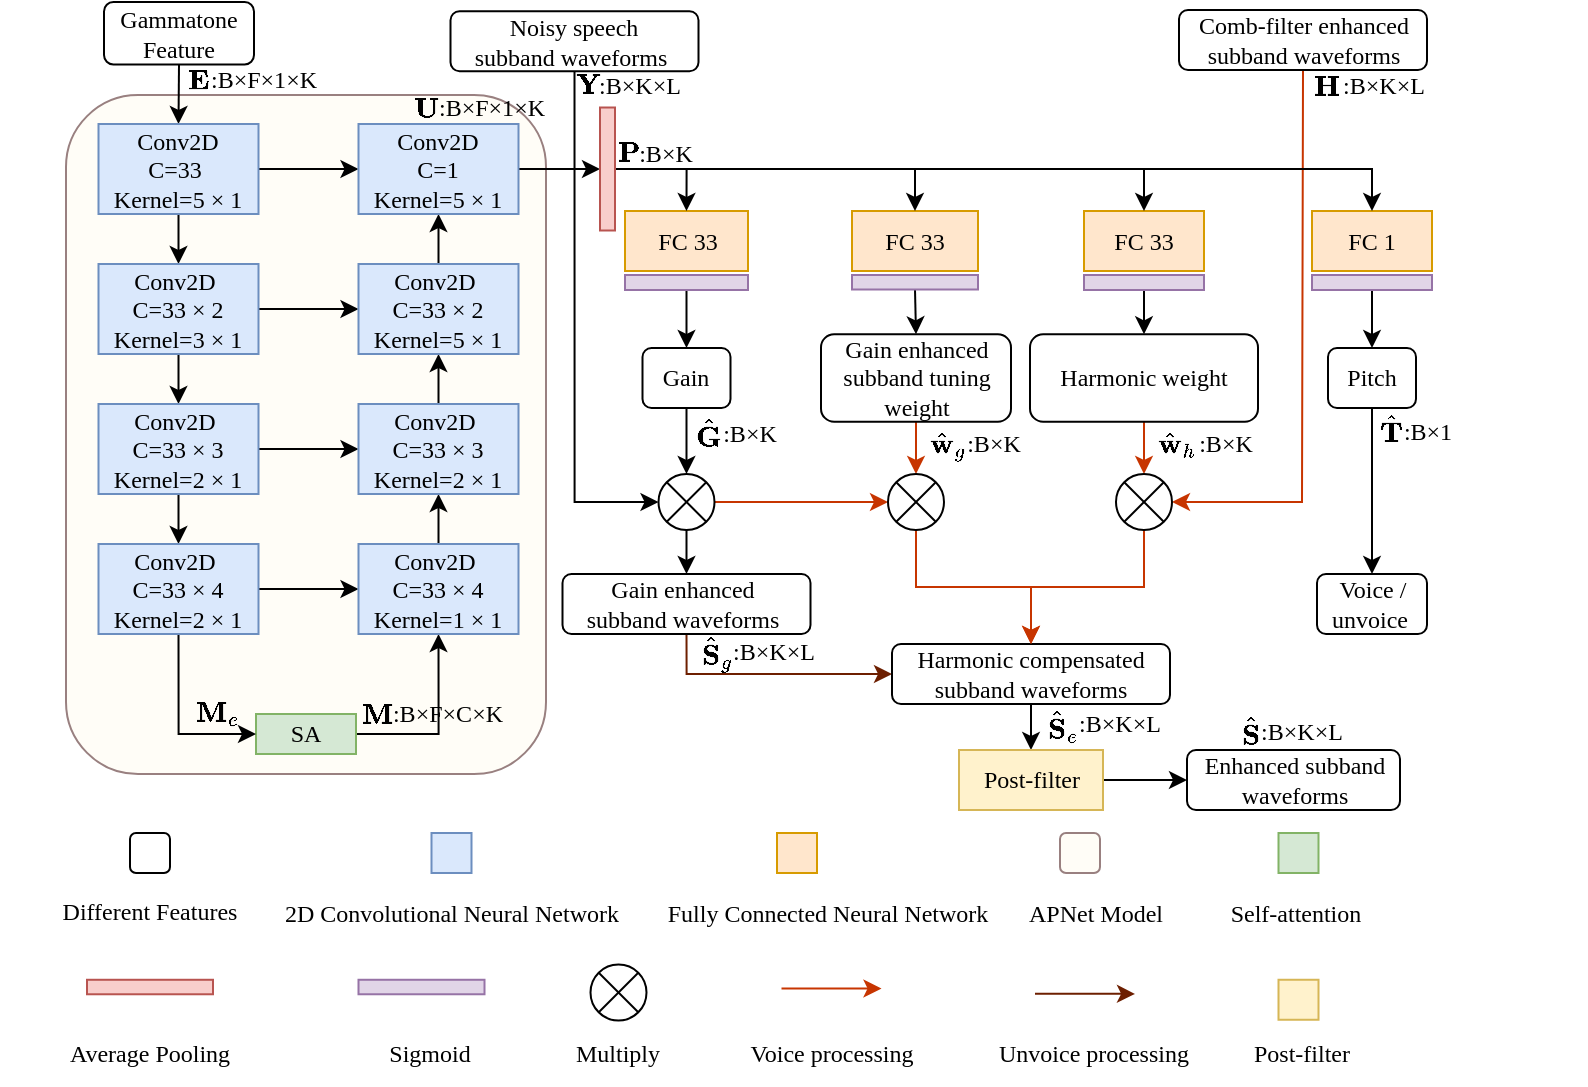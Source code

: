<mxfile version="24.7.6">
  <diagram name="Page-1" id="zJ17UTxlqdSrX6OBl4_O">
    <mxGraphModel dx="-74" dy="793" grid="1" gridSize="10" guides="1" tooltips="1" connect="1" arrows="1" fold="1" page="1" pageScale="1" pageWidth="850" pageHeight="1100" math="1" shadow="0">
      <root>
        <mxCell id="0" />
        <mxCell id="1" parent="0" />
        <mxCell id="dL0ZDPhnh0uilclcxEB1-1" value="" style="rounded=1;whiteSpace=wrap;html=1;fillColor=#FFFDF7;strokeColor=#998080;fontFamily=Times New Roman;" parent="1" vertex="1">
          <mxGeometry x="1787" y="50.5" width="240" height="339.5" as="geometry" />
        </mxCell>
        <mxCell id="dL0ZDPhnh0uilclcxEB1-2" value="Voice / unvoice&amp;nbsp;" style="rounded=1;whiteSpace=wrap;html=1;strokeColor=default;gradientColor=none;fontFamily=Times New Roman;" parent="1" vertex="1">
          <mxGeometry x="2412.5" y="290" width="55" height="30" as="geometry" />
        </mxCell>
        <mxCell id="dL0ZDPhnh0uilclcxEB1-3" style="edgeStyle=orthogonalEdgeStyle;rounded=0;orthogonalLoop=1;jettySize=auto;html=1;exitX=1;exitY=0.5;exitDx=0;exitDy=0;entryX=0;entryY=0.5;entryDx=0;entryDy=0;entryPerimeter=0;exitPerimeter=0;fillColor=#fa6800;strokeColor=#C73500;fontFamily=Times New Roman;" parent="1" source="dL0ZDPhnh0uilclcxEB1-52" target="dL0ZDPhnh0uilclcxEB1-54" edge="1">
          <mxGeometry relative="1" as="geometry" />
        </mxCell>
        <mxCell id="dL0ZDPhnh0uilclcxEB1-4" style="edgeStyle=orthogonalEdgeStyle;rounded=0;orthogonalLoop=1;jettySize=auto;html=1;exitX=0.5;exitY=1;exitDx=0;exitDy=0;entryX=0;entryY=0.5;entryDx=0;entryDy=0;fillColor=#a0522d;strokeColor=#6D1F00;fontFamily=Times New Roman;" parent="1" source="dL0ZDPhnh0uilclcxEB1-5" target="dL0ZDPhnh0uilclcxEB1-41" edge="1">
          <mxGeometry relative="1" as="geometry" />
        </mxCell>
        <mxCell id="dL0ZDPhnh0uilclcxEB1-5" value="Gain enhanced&amp;nbsp;&lt;br&gt;subband&amp;nbsp;waveforms&amp;nbsp;" style="rounded=1;whiteSpace=wrap;html=1;strokeColor=default;fontFamily=Times New Roman;" parent="1" vertex="1">
          <mxGeometry x="2035.25" y="290" width="124" height="30" as="geometry" />
        </mxCell>
        <mxCell id="dL0ZDPhnh0uilclcxEB1-118" style="edgeStyle=orthogonalEdgeStyle;rounded=0;orthogonalLoop=1;jettySize=auto;html=1;exitX=0.5;exitY=1;exitDx=0;exitDy=0;entryX=0.5;entryY=0;entryDx=0;entryDy=0;fontFamily=Times New Roman;" parent="1" source="dL0ZDPhnh0uilclcxEB1-30" target="dL0ZDPhnh0uilclcxEB1-100" edge="1">
          <mxGeometry relative="1" as="geometry" />
        </mxCell>
        <mxCell id="dL0ZDPhnh0uilclcxEB1-30" value="Gammatone Feature" style="rounded=1;whiteSpace=wrap;html=1;fontFamily=Times New Roman;" parent="1" vertex="1">
          <mxGeometry x="1806" y="4.0" width="75" height="31.25" as="geometry" />
        </mxCell>
        <mxCell id="dL0ZDPhnh0uilclcxEB1-31" value="FC 33" style="rounded=0;whiteSpace=wrap;html=1;fillColor=#ffe6cc;strokeColor=#d79b00;fontFamily=Times New Roman;" parent="1" vertex="1">
          <mxGeometry x="2066.5" y="108.5" width="61.5" height="30" as="geometry" />
        </mxCell>
        <mxCell id="dL0ZDPhnh0uilclcxEB1-32" style="edgeStyle=orthogonalEdgeStyle;rounded=0;orthogonalLoop=1;jettySize=auto;html=1;exitX=0.5;exitY=1;exitDx=0;exitDy=0;entryX=0.5;entryY=0;entryDx=0;entryDy=0;entryPerimeter=0;fontFamily=Times New Roman;" parent="1" source="dL0ZDPhnh0uilclcxEB1-33" target="dL0ZDPhnh0uilclcxEB1-52" edge="1">
          <mxGeometry relative="1" as="geometry" />
        </mxCell>
        <mxCell id="dL0ZDPhnh0uilclcxEB1-33" value="Gain" style="rounded=1;whiteSpace=wrap;html=1;fontFamily=Times New Roman;" parent="1" vertex="1">
          <mxGeometry x="2075.25" y="177" width="44" height="30" as="geometry" />
        </mxCell>
        <mxCell id="dL0ZDPhnh0uilclcxEB1-34" style="edgeStyle=orthogonalEdgeStyle;rounded=0;orthogonalLoop=1;jettySize=auto;html=1;exitX=0.5;exitY=1;exitDx=0;exitDy=0;entryX=0.5;entryY=0;entryDx=0;entryDy=0;entryPerimeter=0;fillColor=#fa6800;strokeColor=#C73500;fontFamily=Times New Roman;" parent="1" source="dL0ZDPhnh0uilclcxEB1-35" target="dL0ZDPhnh0uilclcxEB1-54" edge="1">
          <mxGeometry relative="1" as="geometry">
            <Array as="points">
              <mxPoint x="2212" y="238" />
              <mxPoint x="2212" y="238" />
            </Array>
          </mxGeometry>
        </mxCell>
        <mxCell id="dL0ZDPhnh0uilclcxEB1-35" value="Gain enhanced subband tuning weight" style="rounded=1;whiteSpace=wrap;html=1;fontFamily=Times New Roman;" parent="1" vertex="1">
          <mxGeometry x="2164.5" y="170.13" width="95" height="43.75" as="geometry" />
        </mxCell>
        <mxCell id="dL0ZDPhnh0uilclcxEB1-36" style="edgeStyle=orthogonalEdgeStyle;rounded=0;orthogonalLoop=1;jettySize=auto;html=1;exitX=0.5;exitY=1;exitDx=0;exitDy=0;entryX=0.5;entryY=0;entryDx=0;entryDy=0;entryPerimeter=0;fillColor=#fa6800;strokeColor=#C73500;fontFamily=Times New Roman;" parent="1" source="dL0ZDPhnh0uilclcxEB1-37" target="dL0ZDPhnh0uilclcxEB1-56" edge="1">
          <mxGeometry relative="1" as="geometry" />
        </mxCell>
        <mxCell id="dL0ZDPhnh0uilclcxEB1-37" value="Harmonic weight" style="rounded=1;whiteSpace=wrap;html=1;fontFamily=Times New Roman;" parent="1" vertex="1">
          <mxGeometry x="2269" y="170.13" width="114" height="43.75" as="geometry" />
        </mxCell>
        <mxCell id="dL0ZDPhnh0uilclcxEB1-38" value="FC 1" style="rounded=0;whiteSpace=wrap;html=1;fillColor=#ffe6cc;strokeColor=#d79b00;fontFamily=Times New Roman;" parent="1" vertex="1">
          <mxGeometry x="2410" y="108.5" width="60" height="30" as="geometry" />
        </mxCell>
        <mxCell id="dL0ZDPhnh0uilclcxEB1-39" style="edgeStyle=orthogonalEdgeStyle;rounded=0;orthogonalLoop=1;jettySize=auto;html=1;exitX=0.5;exitY=1;exitDx=0;exitDy=0;entryX=0.5;entryY=0;entryDx=0;entryDy=0;fontFamily=Times New Roman;" parent="1" source="dL0ZDPhnh0uilclcxEB1-40" target="dL0ZDPhnh0uilclcxEB1-2" edge="1">
          <mxGeometry relative="1" as="geometry" />
        </mxCell>
        <mxCell id="dL0ZDPhnh0uilclcxEB1-40" value="Pitch" style="rounded=1;whiteSpace=wrap;html=1;fontFamily=Times New Roman;" parent="1" vertex="1">
          <mxGeometry x="2418" y="177" width="44" height="30" as="geometry" />
        </mxCell>
        <mxCell id="S4DQuL0AChRIHme5D5WO-2" style="edgeStyle=orthogonalEdgeStyle;rounded=0;orthogonalLoop=1;jettySize=auto;html=1;exitX=0.5;exitY=1;exitDx=0;exitDy=0;entryX=0.5;entryY=0;entryDx=0;entryDy=0;" parent="1" source="dL0ZDPhnh0uilclcxEB1-41" target="S4DQuL0AChRIHme5D5WO-1" edge="1">
          <mxGeometry relative="1" as="geometry" />
        </mxCell>
        <mxCell id="dL0ZDPhnh0uilclcxEB1-41" value="Harmonic&amp;nbsp;compensated subband waveforms" style="rounded=1;whiteSpace=wrap;html=1;strokeColor=default;fontFamily=Times New Roman;" parent="1" vertex="1">
          <mxGeometry x="2200" y="325" width="139" height="30" as="geometry" />
        </mxCell>
        <mxCell id="dL0ZDPhnh0uilclcxEB1-42" value="FC 33" style="rounded=0;whiteSpace=wrap;html=1;fillColor=#ffe6cc;strokeColor=#d79b00;fontFamily=Times New Roman;" parent="1" vertex="1">
          <mxGeometry x="2296" y="108.5" width="60" height="30" as="geometry" />
        </mxCell>
        <mxCell id="dL0ZDPhnh0uilclcxEB1-43" value="FC 33" style="rounded=0;whiteSpace=wrap;html=1;fillColor=#ffe6cc;strokeColor=#d79b00;fontFamily=Times New Roman;" parent="1" vertex="1">
          <mxGeometry x="2180" y="108.5" width="63" height="30" as="geometry" />
        </mxCell>
        <mxCell id="dL0ZDPhnh0uilclcxEB1-47" style="edgeStyle=orthogonalEdgeStyle;rounded=0;orthogonalLoop=1;jettySize=auto;html=1;exitX=0.5;exitY=1;exitDx=0;exitDy=0;entryX=0;entryY=0.5;entryDx=0;entryDy=0;entryPerimeter=0;fontFamily=Times New Roman;" parent="1" source="dL0ZDPhnh0uilclcxEB1-48" target="dL0ZDPhnh0uilclcxEB1-52" edge="1">
          <mxGeometry relative="1" as="geometry" />
        </mxCell>
        <mxCell id="dL0ZDPhnh0uilclcxEB1-48" value="Noisy speech subband&amp;nbsp;waveforms&amp;nbsp;" style="rounded=1;whiteSpace=wrap;html=1;strokeColor=default;fontFamily=Times New Roman;" parent="1" vertex="1">
          <mxGeometry x="1979.25" y="8.63" width="124" height="30" as="geometry" />
        </mxCell>
        <mxCell id="dL0ZDPhnh0uilclcxEB1-49" style="edgeStyle=orthogonalEdgeStyle;rounded=0;orthogonalLoop=1;jettySize=auto;html=1;exitX=0.5;exitY=1;exitDx=0;exitDy=0;entryX=1;entryY=0.5;entryDx=0;entryDy=0;entryPerimeter=0;fillColor=#fa6800;strokeColor=#C73500;fontFamily=Times New Roman;" parent="1" source="dL0ZDPhnh0uilclcxEB1-50" target="dL0ZDPhnh0uilclcxEB1-56" edge="1">
          <mxGeometry relative="1" as="geometry">
            <mxPoint x="2355" y="273" as="targetPoint" />
            <Array as="points">
              <mxPoint x="2405" y="38" />
              <mxPoint x="2405" y="273" />
            </Array>
          </mxGeometry>
        </mxCell>
        <mxCell id="dL0ZDPhnh0uilclcxEB1-50" value="Comb-filter enhanced&lt;br&gt;&amp;nbsp;subband&amp;nbsp;waveforms&amp;nbsp;" style="rounded=1;whiteSpace=wrap;html=1;strokeColor=default;fontFamily=Times New Roman;" parent="1" vertex="1">
          <mxGeometry x="2343.5" y="8.0" width="124" height="30" as="geometry" />
        </mxCell>
        <mxCell id="dL0ZDPhnh0uilclcxEB1-51" style="edgeStyle=orthogonalEdgeStyle;rounded=0;orthogonalLoop=1;jettySize=auto;html=1;exitX=0.5;exitY=1;exitDx=0;exitDy=0;exitPerimeter=0;entryX=0.5;entryY=0;entryDx=0;entryDy=0;fontFamily=Times New Roman;" parent="1" source="dL0ZDPhnh0uilclcxEB1-52" target="dL0ZDPhnh0uilclcxEB1-5" edge="1">
          <mxGeometry relative="1" as="geometry" />
        </mxCell>
        <mxCell id="dL0ZDPhnh0uilclcxEB1-52" value="" style="verticalLabelPosition=bottom;verticalAlign=top;html=1;shape=mxgraph.flowchart.or;fontFamily=Times New Roman;" parent="1" vertex="1">
          <mxGeometry x="2083.25" y="240" width="28" height="28" as="geometry" />
        </mxCell>
        <mxCell id="dL0ZDPhnh0uilclcxEB1-53" style="edgeStyle=orthogonalEdgeStyle;rounded=0;orthogonalLoop=1;jettySize=auto;html=1;exitX=0.5;exitY=1;exitDx=0;exitDy=0;exitPerimeter=0;entryX=0.5;entryY=0;entryDx=0;entryDy=0;fillColor=#fa6800;strokeColor=#C73500;fontFamily=Times New Roman;" parent="1" source="dL0ZDPhnh0uilclcxEB1-54" target="dL0ZDPhnh0uilclcxEB1-41" edge="1">
          <mxGeometry relative="1" as="geometry" />
        </mxCell>
        <mxCell id="dL0ZDPhnh0uilclcxEB1-54" value="" style="verticalLabelPosition=bottom;verticalAlign=top;html=1;shape=mxgraph.flowchart.or;fontFamily=Times New Roman;" parent="1" vertex="1">
          <mxGeometry x="2198" y="240" width="28" height="28" as="geometry" />
        </mxCell>
        <mxCell id="dL0ZDPhnh0uilclcxEB1-55" style="edgeStyle=orthogonalEdgeStyle;rounded=0;orthogonalLoop=1;jettySize=auto;html=1;exitX=0.5;exitY=1;exitDx=0;exitDy=0;exitPerimeter=0;entryX=0.5;entryY=0;entryDx=0;entryDy=0;fillColor=#fa6800;strokeColor=#C73500;fontFamily=Times New Roman;" parent="1" source="dL0ZDPhnh0uilclcxEB1-56" target="dL0ZDPhnh0uilclcxEB1-41" edge="1">
          <mxGeometry relative="1" as="geometry" />
        </mxCell>
        <mxCell id="dL0ZDPhnh0uilclcxEB1-56" value="" style="verticalLabelPosition=bottom;verticalAlign=top;html=1;shape=mxgraph.flowchart.or;fontFamily=Times New Roman;" parent="1" vertex="1">
          <mxGeometry x="2312" y="240" width="28" height="28" as="geometry" />
        </mxCell>
        <mxCell id="dL0ZDPhnh0uilclcxEB1-57" value="" style="group;fontFamily=Times New Roman;" parent="1" vertex="1" connectable="0">
          <mxGeometry x="1924.75" y="419.5" width="110" height="55" as="geometry" />
        </mxCell>
        <mxCell id="dL0ZDPhnh0uilclcxEB1-58" value="" style="rounded=0;whiteSpace=wrap;html=1;fillColor=#dae8fc;strokeColor=#6c8ebf;fontFamily=Times New Roman;" parent="dL0ZDPhnh0uilclcxEB1-57" vertex="1">
          <mxGeometry x="45" width="20" height="20" as="geometry" />
        </mxCell>
        <mxCell id="dL0ZDPhnh0uilclcxEB1-59" value="2D&amp;nbsp;Convolutional&amp;nbsp;Neural&amp;nbsp;Network" style="rounded=0;whiteSpace=wrap;html=1;strokeColor=none;fillColor=none;fontFamily=Times New Roman;" parent="dL0ZDPhnh0uilclcxEB1-57" vertex="1">
          <mxGeometry y="25" width="110" height="30" as="geometry" />
        </mxCell>
        <mxCell id="dL0ZDPhnh0uilclcxEB1-60" value="" style="group;fillColor=none;fontFamily=Times New Roman;" parent="1" vertex="1" connectable="0">
          <mxGeometry x="2112.5" y="419.5" width="110" height="55" as="geometry" />
        </mxCell>
        <mxCell id="dL0ZDPhnh0uilclcxEB1-61" value="" style="rounded=0;whiteSpace=wrap;html=1;fillColor=#ffe6cc;strokeColor=#d79b00;fontFamily=Times New Roman;" parent="dL0ZDPhnh0uilclcxEB1-60" vertex="1">
          <mxGeometry x="30" width="20" height="20" as="geometry" />
        </mxCell>
        <mxCell id="dL0ZDPhnh0uilclcxEB1-62" value="Fully&amp;nbsp;Connected&amp;nbsp;Neural&amp;nbsp;Network" style="rounded=0;whiteSpace=wrap;html=1;strokeColor=none;fillColor=none;fontFamily=Times New Roman;" parent="dL0ZDPhnh0uilclcxEB1-60" vertex="1">
          <mxGeometry y="25" width="110" height="30" as="geometry" />
        </mxCell>
        <mxCell id="dL0ZDPhnh0uilclcxEB1-63" value="" style="group;fontFamily=Times New Roman;" parent="1" vertex="1" connectable="0">
          <mxGeometry x="2227" y="419.5" width="150" height="53.75" as="geometry" />
        </mxCell>
        <mxCell id="dL0ZDPhnh0uilclcxEB1-64" value="APNet Model" style="rounded=0;whiteSpace=wrap;html=1;strokeColor=none;fillColor=none;fontFamily=Times New Roman;" parent="dL0ZDPhnh0uilclcxEB1-63" vertex="1">
          <mxGeometry y="27.5" width="150" height="26.25" as="geometry" />
        </mxCell>
        <mxCell id="dL0ZDPhnh0uilclcxEB1-65" value="" style="rounded=1;whiteSpace=wrap;html=1;fillColor=#fffdf7;strokeColor=#998080;fontColor=#ffffff;fontFamily=Times New Roman;" parent="dL0ZDPhnh0uilclcxEB1-63" vertex="1">
          <mxGeometry x="57" width="20" height="20" as="geometry" />
        </mxCell>
        <mxCell id="dL0ZDPhnh0uilclcxEB1-66" value="" style="group;fontFamily=Times New Roman;" parent="1" vertex="1" connectable="0">
          <mxGeometry x="1754" y="418.5" width="150" height="53.75" as="geometry" />
        </mxCell>
        <mxCell id="dL0ZDPhnh0uilclcxEB1-67" value="Different Features" style="rounded=0;whiteSpace=wrap;html=1;strokeColor=none;fillColor=none;fontFamily=Times New Roman;" parent="dL0ZDPhnh0uilclcxEB1-66" vertex="1">
          <mxGeometry y="27.5" width="150" height="26.25" as="geometry" />
        </mxCell>
        <mxCell id="dL0ZDPhnh0uilclcxEB1-68" value="" style="rounded=1;whiteSpace=wrap;html=1;fillColor=#FFFFFF;strokeColor=#000000;fontFamily=Times New Roman;" parent="dL0ZDPhnh0uilclcxEB1-66" vertex="1">
          <mxGeometry x="65" y="1" width="20" height="20" as="geometry" />
        </mxCell>
        <mxCell id="dL0ZDPhnh0uilclcxEB1-70" value="" style="endArrow=classic;html=1;rounded=0;fillColor=#fa6800;strokeColor=#C73500;fontFamily=Times New Roman;" parent="1" edge="1">
          <mxGeometry width="50" height="50" relative="1" as="geometry">
            <mxPoint x="2144.75" y="497.26" as="sourcePoint" />
            <mxPoint x="2194.75" y="497.26" as="targetPoint" />
          </mxGeometry>
        </mxCell>
        <mxCell id="dL0ZDPhnh0uilclcxEB1-71" value="Voice&amp;nbsp;processing" style="rounded=0;whiteSpace=wrap;html=1;strokeColor=none;fillColor=none;fontFamily=Times New Roman;" parent="1" vertex="1">
          <mxGeometry x="2095.25" y="517.26" width="150" height="26.25" as="geometry" />
        </mxCell>
        <mxCell id="dL0ZDPhnh0uilclcxEB1-78" value="" style="verticalLabelPosition=bottom;verticalAlign=top;html=1;shape=mxgraph.flowchart.or;fontFamily=Times New Roman;" parent="1" vertex="1">
          <mxGeometry x="2049.25" y="485.25" width="28" height="28" as="geometry" />
        </mxCell>
        <mxCell id="dL0ZDPhnh0uilclcxEB1-79" value="Multiply" style="rounded=0;whiteSpace=wrap;html=1;strokeColor=none;fillColor=none;fontFamily=Times New Roman;" parent="1" vertex="1">
          <mxGeometry x="1988.25" y="517.26" width="150" height="26.25" as="geometry" />
        </mxCell>
        <mxCell id="dL0ZDPhnh0uilclcxEB1-80" style="edgeStyle=orthogonalEdgeStyle;rounded=0;orthogonalLoop=1;jettySize=auto;html=1;exitX=0.5;exitY=1;exitDx=0;exitDy=0;entryX=0.5;entryY=0;entryDx=0;entryDy=0;fontFamily=Times New Roman;" parent="1" source="dL0ZDPhnh0uilclcxEB1-81" target="dL0ZDPhnh0uilclcxEB1-33" edge="1">
          <mxGeometry relative="1" as="geometry" />
        </mxCell>
        <mxCell id="dL0ZDPhnh0uilclcxEB1-81" value="" style="rounded=0;whiteSpace=wrap;html=1;fillColor=#e1d5e7;strokeColor=#9673a6;fontFamily=Times New Roman;" parent="1" vertex="1">
          <mxGeometry x="2066.5" y="140.5" width="61.5" height="7.5" as="geometry" />
        </mxCell>
        <mxCell id="dL0ZDPhnh0uilclcxEB1-82" style="edgeStyle=orthogonalEdgeStyle;rounded=0;orthogonalLoop=1;jettySize=auto;html=1;exitX=0.5;exitY=1;exitDx=0;exitDy=0;entryX=0.5;entryY=0;entryDx=0;entryDy=0;fontFamily=Times New Roman;" parent="1" source="dL0ZDPhnh0uilclcxEB1-83" target="dL0ZDPhnh0uilclcxEB1-35" edge="1">
          <mxGeometry relative="1" as="geometry" />
        </mxCell>
        <mxCell id="dL0ZDPhnh0uilclcxEB1-83" value="" style="rounded=0;whiteSpace=wrap;html=1;fillColor=#e1d5e7;strokeColor=#9673a6;fontFamily=Times New Roman;" parent="1" vertex="1">
          <mxGeometry x="2180" y="140.5" width="63" height="7.25" as="geometry" />
        </mxCell>
        <mxCell id="dL0ZDPhnh0uilclcxEB1-84" style="edgeStyle=orthogonalEdgeStyle;rounded=0;orthogonalLoop=1;jettySize=auto;html=1;exitX=0.5;exitY=1;exitDx=0;exitDy=0;entryX=0.5;entryY=0;entryDx=0;entryDy=0;fontFamily=Times New Roman;" parent="1" source="dL0ZDPhnh0uilclcxEB1-85" target="dL0ZDPhnh0uilclcxEB1-37" edge="1">
          <mxGeometry relative="1" as="geometry" />
        </mxCell>
        <mxCell id="dL0ZDPhnh0uilclcxEB1-85" value="" style="rounded=0;whiteSpace=wrap;html=1;fillColor=#e1d5e7;strokeColor=#9673a6;fontFamily=Times New Roman;" parent="1" vertex="1">
          <mxGeometry x="2296" y="140.5" width="60" height="7.5" as="geometry" />
        </mxCell>
        <mxCell id="dL0ZDPhnh0uilclcxEB1-86" style="edgeStyle=orthogonalEdgeStyle;rounded=0;orthogonalLoop=1;jettySize=auto;html=1;exitX=0.5;exitY=1;exitDx=0;exitDy=0;entryX=0.5;entryY=0;entryDx=0;entryDy=0;fontFamily=Times New Roman;" parent="1" source="dL0ZDPhnh0uilclcxEB1-87" target="dL0ZDPhnh0uilclcxEB1-40" edge="1">
          <mxGeometry relative="1" as="geometry" />
        </mxCell>
        <mxCell id="dL0ZDPhnh0uilclcxEB1-87" value="&amp;nbsp;" style="rounded=0;whiteSpace=wrap;html=1;fillColor=#e1d5e7;strokeColor=#9673a6;fontFamily=Times New Roman;" parent="1" vertex="1">
          <mxGeometry x="2410" y="140.5" width="60" height="7.5" as="geometry" />
        </mxCell>
        <mxCell id="dL0ZDPhnh0uilclcxEB1-88" value="" style="rounded=0;whiteSpace=wrap;html=1;fillColor=#f8cecc;strokeColor=#b85450;fontFamily=Times New Roman;" parent="1" vertex="1">
          <mxGeometry x="1797.5" y="492.885" width="63" height="7.25" as="geometry" />
        </mxCell>
        <mxCell id="dL0ZDPhnh0uilclcxEB1-89" value="Average Pooling" style="rounded=0;whiteSpace=wrap;html=1;strokeColor=none;fillColor=none;fontFamily=Times New Roman;" parent="1" vertex="1">
          <mxGeometry x="1754" y="517.26" width="150" height="26.25" as="geometry" />
        </mxCell>
        <mxCell id="dL0ZDPhnh0uilclcxEB1-90" value="" style="rounded=0;whiteSpace=wrap;html=1;fillColor=#d5e8d4;strokeColor=#82b366;fontFamily=Times New Roman;" parent="1" vertex="1">
          <mxGeometry x="2393.25" y="419.5" width="20" height="20" as="geometry" />
        </mxCell>
        <mxCell id="dL0ZDPhnh0uilclcxEB1-91" value="Self-attention" style="rounded=0;whiteSpace=wrap;html=1;strokeColor=none;fillColor=none;fontFamily=Times New Roman;" parent="1" vertex="1">
          <mxGeometry x="2322" y="444.5" width="160" height="30" as="geometry" />
        </mxCell>
        <mxCell id="dL0ZDPhnh0uilclcxEB1-92" style="edgeStyle=orthogonalEdgeStyle;rounded=0;orthogonalLoop=1;jettySize=auto;html=1;exitX=1;exitY=0.5;exitDx=0;exitDy=0;entryX=0.5;entryY=1;entryDx=0;entryDy=0;fontFamily=Times New Roman;" parent="1" source="dL0ZDPhnh0uilclcxEB1-93" target="dL0ZDPhnh0uilclcxEB1-107" edge="1">
          <mxGeometry relative="1" as="geometry">
            <mxPoint x="1971.75" y="323" as="targetPoint" />
          </mxGeometry>
        </mxCell>
        <mxCell id="dL0ZDPhnh0uilclcxEB1-93" value="SA" style="rounded=0;whiteSpace=wrap;html=1;fillColor=#d5e8d4;strokeColor=#82b366;fontFamily=Times New Roman;" parent="1" vertex="1">
          <mxGeometry x="1882" y="360" width="50" height="20" as="geometry" />
        </mxCell>
        <mxCell id="dL0ZDPhnh0uilclcxEB1-94" style="edgeStyle=orthogonalEdgeStyle;rounded=0;orthogonalLoop=1;jettySize=auto;html=1;exitX=0.5;exitY=1;exitDx=0;exitDy=0;entryX=0;entryY=0.5;entryDx=0;entryDy=0;fontFamily=Times New Roman;" parent="1" source="dL0ZDPhnh0uilclcxEB1-105" target="dL0ZDPhnh0uilclcxEB1-93" edge="1">
          <mxGeometry relative="1" as="geometry">
            <mxPoint x="1841.75" y="323" as="sourcePoint" />
          </mxGeometry>
        </mxCell>
        <mxCell id="dL0ZDPhnh0uilclcxEB1-99" style="edgeStyle=orthogonalEdgeStyle;rounded=0;orthogonalLoop=1;jettySize=auto;html=1;exitX=0.5;exitY=1;exitDx=0;exitDy=0;entryX=0.5;entryY=0;entryDx=0;entryDy=0;fillColor=#dae8fc;strokeColor=#000000;fontFamily=Times New Roman;" parent="1" source="dL0ZDPhnh0uilclcxEB1-100" target="dL0ZDPhnh0uilclcxEB1-102" edge="1">
          <mxGeometry relative="1" as="geometry" />
        </mxCell>
        <mxCell id="dL0ZDPhnh0uilclcxEB1-116" style="edgeStyle=orthogonalEdgeStyle;rounded=0;orthogonalLoop=1;jettySize=auto;html=1;exitX=1;exitY=0.5;exitDx=0;exitDy=0;entryX=0;entryY=0.5;entryDx=0;entryDy=0;fontFamily=Times New Roman;" parent="1" source="dL0ZDPhnh0uilclcxEB1-100" target="dL0ZDPhnh0uilclcxEB1-112" edge="1">
          <mxGeometry relative="1" as="geometry" />
        </mxCell>
        <mxCell id="dL0ZDPhnh0uilclcxEB1-100" value="Conv2D &lt;br&gt;C=33&amp;nbsp;&lt;div&gt;Kernel=5 ×&amp;nbsp;1&lt;/div&gt;" style="rounded=0;whiteSpace=wrap;html=1;fillColor=#dae8fc;strokeColor=#6c8ebf;fontFamily=Times New Roman;" parent="1" vertex="1">
          <mxGeometry x="1803.25" y="65" width="80" height="45" as="geometry" />
        </mxCell>
        <mxCell id="dL0ZDPhnh0uilclcxEB1-101" style="edgeStyle=orthogonalEdgeStyle;rounded=0;orthogonalLoop=1;jettySize=auto;html=1;exitX=0.5;exitY=1;exitDx=0;exitDy=0;entryX=0.5;entryY=0;entryDx=0;entryDy=0;fillColor=#dae8fc;strokeColor=#000000;fontFamily=Times New Roman;" parent="1" source="dL0ZDPhnh0uilclcxEB1-102" target="dL0ZDPhnh0uilclcxEB1-104" edge="1">
          <mxGeometry relative="1" as="geometry" />
        </mxCell>
        <mxCell id="dL0ZDPhnh0uilclcxEB1-115" style="edgeStyle=orthogonalEdgeStyle;rounded=0;orthogonalLoop=1;jettySize=auto;html=1;exitX=1;exitY=0.5;exitDx=0;exitDy=0;fontFamily=Times New Roman;" parent="1" source="dL0ZDPhnh0uilclcxEB1-102" target="dL0ZDPhnh0uilclcxEB1-111" edge="1">
          <mxGeometry relative="1" as="geometry" />
        </mxCell>
        <mxCell id="dL0ZDPhnh0uilclcxEB1-102" value="Conv2D&amp;nbsp;&lt;br&gt;C=33 × 2 Kernel=3 ×&amp;nbsp;1" style="rounded=0;whiteSpace=wrap;html=1;fillColor=#dae8fc;strokeColor=#6c8ebf;fontFamily=Times New Roman;" parent="1" vertex="1">
          <mxGeometry x="1803.25" y="135" width="80" height="45" as="geometry" />
        </mxCell>
        <mxCell id="dL0ZDPhnh0uilclcxEB1-103" style="edgeStyle=orthogonalEdgeStyle;rounded=0;orthogonalLoop=1;jettySize=auto;html=1;exitX=0.5;exitY=1;exitDx=0;exitDy=0;entryX=0.5;entryY=0;entryDx=0;entryDy=0;fillColor=#dae8fc;strokeColor=#000000;fontFamily=Times New Roman;" parent="1" source="dL0ZDPhnh0uilclcxEB1-104" target="dL0ZDPhnh0uilclcxEB1-105" edge="1">
          <mxGeometry relative="1" as="geometry" />
        </mxCell>
        <mxCell id="dL0ZDPhnh0uilclcxEB1-114" style="edgeStyle=orthogonalEdgeStyle;rounded=0;orthogonalLoop=1;jettySize=auto;html=1;exitX=1;exitY=0.5;exitDx=0;exitDy=0;entryX=0;entryY=0.5;entryDx=0;entryDy=0;fontFamily=Times New Roman;" parent="1" source="dL0ZDPhnh0uilclcxEB1-104" target="dL0ZDPhnh0uilclcxEB1-109" edge="1">
          <mxGeometry relative="1" as="geometry" />
        </mxCell>
        <mxCell id="dL0ZDPhnh0uilclcxEB1-104" value="Conv2D&amp;nbsp;&lt;br&gt;C=33 ×&amp;nbsp;3 Kernel=2 ×&amp;nbsp;1" style="rounded=0;whiteSpace=wrap;html=1;fillColor=#dae8fc;strokeColor=#6c8ebf;fontFamily=Times New Roman;" parent="1" vertex="1">
          <mxGeometry x="1803.25" y="205" width="80" height="45" as="geometry" />
        </mxCell>
        <mxCell id="dL0ZDPhnh0uilclcxEB1-113" style="edgeStyle=orthogonalEdgeStyle;rounded=0;orthogonalLoop=1;jettySize=auto;html=1;exitX=1;exitY=0.5;exitDx=0;exitDy=0;entryX=0;entryY=0.5;entryDx=0;entryDy=0;fontFamily=Times New Roman;" parent="1" source="dL0ZDPhnh0uilclcxEB1-105" target="dL0ZDPhnh0uilclcxEB1-107" edge="1">
          <mxGeometry relative="1" as="geometry" />
        </mxCell>
        <mxCell id="dL0ZDPhnh0uilclcxEB1-105" value="Conv2D&amp;nbsp;&lt;br&gt;C=33 ×&amp;nbsp;4 Kernel=2 ×&amp;nbsp;1" style="rounded=0;whiteSpace=wrap;html=1;fillColor=#dae8fc;strokeColor=#6c8ebf;fontFamily=Times New Roman;" parent="1" vertex="1">
          <mxGeometry x="1803.25" y="275" width="80" height="45" as="geometry" />
        </mxCell>
        <mxCell id="dL0ZDPhnh0uilclcxEB1-106" style="edgeStyle=orthogonalEdgeStyle;rounded=0;orthogonalLoop=1;jettySize=auto;html=1;exitX=0.5;exitY=0;exitDx=0;exitDy=0;entryX=0.5;entryY=1;entryDx=0;entryDy=0;fillColor=#dae8fc;strokeColor=#000000;fontFamily=Times New Roman;" parent="1" source="dL0ZDPhnh0uilclcxEB1-107" target="dL0ZDPhnh0uilclcxEB1-109" edge="1">
          <mxGeometry relative="1" as="geometry" />
        </mxCell>
        <mxCell id="dL0ZDPhnh0uilclcxEB1-107" value="Conv2D&amp;nbsp;&lt;br&gt;C=33 ×&amp;nbsp;4 Kernel=1 × 1" style="rounded=0;whiteSpace=wrap;html=1;fillColor=#dae8fc;strokeColor=#6c8ebf;fontFamily=Times New Roman;" parent="1" vertex="1">
          <mxGeometry x="1933.25" y="275" width="80" height="45" as="geometry" />
        </mxCell>
        <mxCell id="dL0ZDPhnh0uilclcxEB1-108" style="edgeStyle=orthogonalEdgeStyle;rounded=0;orthogonalLoop=1;jettySize=auto;html=1;exitX=0.5;exitY=0;exitDx=0;exitDy=0;entryX=0.5;entryY=1;entryDx=0;entryDy=0;fillColor=#dae8fc;strokeColor=#000000;fontFamily=Times New Roman;" parent="1" source="dL0ZDPhnh0uilclcxEB1-109" target="dL0ZDPhnh0uilclcxEB1-111" edge="1">
          <mxGeometry relative="1" as="geometry" />
        </mxCell>
        <mxCell id="dL0ZDPhnh0uilclcxEB1-109" value="Conv2D&amp;nbsp;&lt;br&gt;C=33 ×&amp;nbsp;3 Kernel=2 ×&amp;nbsp;1" style="rounded=0;whiteSpace=wrap;html=1;fillColor=#dae8fc;strokeColor=#6c8ebf;fontFamily=Times New Roman;" parent="1" vertex="1">
          <mxGeometry x="1933.25" y="205" width="80" height="45" as="geometry" />
        </mxCell>
        <mxCell id="dL0ZDPhnh0uilclcxEB1-110" style="edgeStyle=orthogonalEdgeStyle;rounded=0;orthogonalLoop=1;jettySize=auto;html=1;exitX=0.5;exitY=0;exitDx=0;exitDy=0;entryX=0.5;entryY=1;entryDx=0;entryDy=0;fillColor=#dae8fc;strokeColor=#000000;fontFamily=Times New Roman;" parent="1" source="dL0ZDPhnh0uilclcxEB1-111" target="dL0ZDPhnh0uilclcxEB1-112" edge="1">
          <mxGeometry relative="1" as="geometry" />
        </mxCell>
        <mxCell id="dL0ZDPhnh0uilclcxEB1-111" value="Conv2D&amp;nbsp;&lt;br&gt;C=33 ×&amp;nbsp;2 Kernel=5 ×&amp;nbsp;1" style="rounded=0;whiteSpace=wrap;html=1;fillColor=#dae8fc;strokeColor=#6c8ebf;fontFamily=Times New Roman;" parent="1" vertex="1">
          <mxGeometry x="1933.25" y="135" width="80" height="45" as="geometry" />
        </mxCell>
        <mxCell id="eazMNfkr8P5mKzoQGKRl-106" style="edgeStyle=orthogonalEdgeStyle;rounded=0;orthogonalLoop=1;jettySize=auto;html=1;exitX=1;exitY=0.5;exitDx=0;exitDy=0;entryX=0.5;entryY=1;entryDx=0;entryDy=0;" edge="1" parent="1" source="dL0ZDPhnh0uilclcxEB1-112" target="eazMNfkr8P5mKzoQGKRl-105">
          <mxGeometry relative="1" as="geometry" />
        </mxCell>
        <mxCell id="dL0ZDPhnh0uilclcxEB1-112" value="Conv2D &lt;br&gt;C=1&lt;div&gt;Kernel=5 ×&amp;nbsp;1&lt;/div&gt;" style="rounded=0;whiteSpace=wrap;html=1;fillColor=#dae8fc;strokeColor=#6c8ebf;fontFamily=Times New Roman;" parent="1" vertex="1">
          <mxGeometry x="1933.25" y="65" width="80" height="45" as="geometry" />
        </mxCell>
        <mxCell id="dL0ZDPhnh0uilclcxEB1-122" value="&lt;span style=&quot;font-family: Helvetica; text-align: left;&quot;&gt;$$\hat{\textbf{w}}_g$$&lt;/span&gt;" style="text;html=1;strokeColor=none;fillColor=none;align=center;verticalAlign=middle;whiteSpace=wrap;rounded=0;strokeWidth=7;fontFamily=Times New Roman;" parent="1" vertex="1">
          <mxGeometry x="2198" y="210" width="60" height="30" as="geometry" />
        </mxCell>
        <mxCell id="dL0ZDPhnh0uilclcxEB1-123" value="&lt;span style=&quot;font-family: Helvetica; text-align: left;&quot;&gt;$$\hat{\textbf{w}}_h$$&lt;/span&gt;" style="text;html=1;strokeColor=none;fillColor=none;align=center;verticalAlign=middle;whiteSpace=wrap;rounded=0;strokeWidth=7;fontFamily=Times New Roman;" parent="1" vertex="1">
          <mxGeometry x="2312" y="210" width="60" height="30" as="geometry" />
        </mxCell>
        <mxCell id="dL0ZDPhnh0uilclcxEB1-124" value="&lt;span style=&quot;font-family: Helvetica; text-align: left;&quot;&gt;$$\hat{\textbf{G}}$$&lt;/span&gt;" style="text;html=1;strokeColor=none;fillColor=none;align=center;verticalAlign=middle;whiteSpace=wrap;rounded=0;strokeWidth=7;fontFamily=Times New Roman;" parent="1" vertex="1">
          <mxGeometry x="2078.25" y="205" width="60" height="30" as="geometry" />
        </mxCell>
        <mxCell id="lscojaRsyQzUvcd1Fd95-1" value="&lt;span style=&quot;text-align: left;&quot;&gt;&lt;font&gt;:B&lt;/font&gt;&lt;/span&gt;&lt;span style=&quot;text-align: left;&quot;&gt;×&lt;/span&gt;&lt;span style=&quot;text-align: left;&quot;&gt;&lt;font&gt;F×1&lt;/font&gt;&lt;/span&gt;&lt;span style=&quot;text-align: left;&quot;&gt;×&lt;/span&gt;&lt;span style=&quot;text-align: left;&quot;&gt;&lt;font&gt;K&lt;/font&gt;&lt;/span&gt;" style="text;html=1;strokeColor=none;fillColor=none;align=center;verticalAlign=middle;whiteSpace=wrap;rounded=0;strokeWidth=7;fontFamily=Times New Roman;" parent="1" vertex="1">
          <mxGeometry x="1856" y="28.25" width="60" height="30" as="geometry" />
        </mxCell>
        <mxCell id="C7viahZJSG1r6KPh_LHN-1" value="&lt;span style=&quot;font-family: Helvetica;&quot;&gt;$$\hat{\textbf{T}}$$&lt;/span&gt;" style="text;whiteSpace=wrap;html=1;imageAspect=1;connectable=1;allowArrows=0;fontFamily=Times New Roman;" parent="1" vertex="1">
          <mxGeometry x="2442" y="190" width="40" height="40" as="geometry" />
        </mxCell>
        <mxCell id="C7viahZJSG1r6KPh_LHN-4" value="&lt;span style=&quot;font-family: Helvetica;&quot;&gt;$$\textbf{M}_e$$&lt;/span&gt;" style="text;whiteSpace=wrap;html=1;fontFamily=Times New Roman;" parent="1" vertex="1">
          <mxGeometry x="1850" y="334" width="50" height="40" as="geometry" />
        </mxCell>
        <mxCell id="C7viahZJSG1r6KPh_LHN-7" value="&lt;span style=&quot;font-family: Helvetica;&quot;&gt;$$\textbf{M}$$&lt;/span&gt;" style="text;whiteSpace=wrap;html=1;fontFamily=Times New Roman;" parent="1" vertex="1">
          <mxGeometry x="1933.25" y="335" width="23" height="30" as="geometry" />
        </mxCell>
        <mxCell id="tSGoali31HbGe8xFUC7L-1" value="&lt;span style=&quot;font-family: Helvetica; text-align: left;&quot;&gt;$$\textbf{U}$$&lt;/span&gt;" style="text;html=1;strokeColor=none;fillColor=none;align=center;verticalAlign=middle;whiteSpace=wrap;rounded=0;strokeWidth=7;fontFamily=Times New Roman;" parent="1" vertex="1">
          <mxGeometry x="1936.75" y="43" width="60" height="30" as="geometry" />
        </mxCell>
        <mxCell id="Hh0wRw1lLY7-SUWANcJn-2" value="$$\hat{\textbf{S}}_g$$" style="text;whiteSpace=wrap;" parent="1" vertex="1">
          <mxGeometry x="2102.5" y="301" width="27.5" height="40" as="geometry" />
        </mxCell>
        <mxCell id="Hh0wRw1lLY7-SUWANcJn-4" value="$$\hat{\textbf{S}}_e$$" style="text;whiteSpace=wrap;" parent="1" vertex="1">
          <mxGeometry x="2275.5" y="338" width="26" height="30" as="geometry" />
        </mxCell>
        <mxCell id="Hh0wRw1lLY7-SUWANcJn-5" value="&lt;span style=&quot;font-family: Helvetica; text-align: left;&quot;&gt;$$\textbf{H}$$&lt;/span&gt;" style="text;html=1;strokeColor=none;fillColor=none;align=center;verticalAlign=middle;whiteSpace=wrap;rounded=0;strokeWidth=7;fontFamily=Times New Roman;" parent="1" vertex="1">
          <mxGeometry x="2387.25" y="32" width="60" height="30" as="geometry" />
        </mxCell>
        <mxCell id="Hh0wRw1lLY7-SUWANcJn-6" value="&lt;span style=&quot;font-family: Helvetica; text-align: left;&quot;&gt;$$\textbf{Y}$$&lt;/span&gt;" style="text;html=1;strokeColor=none;fillColor=none;align=center;verticalAlign=middle;whiteSpace=wrap;rounded=0;strokeWidth=7;fontFamily=Times New Roman;" parent="1" vertex="1">
          <mxGeometry x="2018.25" y="31.25" width="60" height="30" as="geometry" />
        </mxCell>
        <mxCell id="dL0ZDPhnh0uilclcxEB1-77" value="" style="endArrow=classic;html=1;rounded=0;fillColor=#a0522d;strokeColor=#6D1F00;fontFamily=Times New Roman;" parent="1" edge="1">
          <mxGeometry width="50" height="50" relative="1" as="geometry">
            <mxPoint x="2271.5" y="499.83" as="sourcePoint" />
            <mxPoint x="2321.5" y="499.95" as="targetPoint" />
          </mxGeometry>
        </mxCell>
        <mxCell id="dL0ZDPhnh0uilclcxEB1-76" value="Unvoice&amp;nbsp;processing" style="rounded=0;whiteSpace=wrap;html=1;strokeColor=none;fillColor=none;fontFamily=Times New Roman;" parent="1" vertex="1">
          <mxGeometry x="2226" y="517.26" width="150" height="26.25" as="geometry" />
        </mxCell>
        <mxCell id="S4DQuL0AChRIHme5D5WO-10" style="edgeStyle=orthogonalEdgeStyle;rounded=0;orthogonalLoop=1;jettySize=auto;html=1;exitX=1;exitY=0.5;exitDx=0;exitDy=0;entryX=0;entryY=0.5;entryDx=0;entryDy=0;" parent="1" source="S4DQuL0AChRIHme5D5WO-1" target="S4DQuL0AChRIHme5D5WO-9" edge="1">
          <mxGeometry relative="1" as="geometry" />
        </mxCell>
        <mxCell id="S4DQuL0AChRIHme5D5WO-1" value="Post-filter" style="rounded=0;whiteSpace=wrap;html=1;strokeColor=#d6b656;fontFamily=Times New Roman;fillColor=#fff2cc;" parent="1" vertex="1">
          <mxGeometry x="2233.5" y="378" width="72" height="30" as="geometry" />
        </mxCell>
        <mxCell id="S4DQuL0AChRIHme5D5WO-9" value="Enhanced subband waveforms" style="rounded=1;whiteSpace=wrap;html=1;strokeColor=default;fontFamily=Times New Roman;" parent="1" vertex="1">
          <mxGeometry x="2347.5" y="378" width="106.5" height="30" as="geometry" />
        </mxCell>
        <mxCell id="S4DQuL0AChRIHme5D5WO-11" value="$$\hat{\textbf{S}}$$" style="text;whiteSpace=wrap;" parent="1" vertex="1">
          <mxGeometry x="2372.5" y="341" width="26" height="30" as="geometry" />
        </mxCell>
        <mxCell id="S4DQuL0AChRIHme5D5WO-12" value="" style="rounded=0;whiteSpace=wrap;html=1;fillColor=#fff2cc;strokeColor=#d6b656;fontFamily=Times New Roman;" parent="1" vertex="1">
          <mxGeometry x="2393.25" y="492.88" width="20" height="20" as="geometry" />
        </mxCell>
        <mxCell id="S4DQuL0AChRIHme5D5WO-13" value="Post-filter" style="rounded=0;whiteSpace=wrap;html=1;strokeColor=none;fillColor=none;fontFamily=Times New Roman;" parent="1" vertex="1">
          <mxGeometry x="2324.5" y="515.38" width="160" height="30" as="geometry" />
        </mxCell>
        <mxCell id="eazMNfkr8P5mKzoQGKRl-107" style="edgeStyle=orthogonalEdgeStyle;rounded=0;orthogonalLoop=1;jettySize=auto;html=1;exitX=0.5;exitY=0;exitDx=0;exitDy=0;entryX=0.5;entryY=0;entryDx=0;entryDy=0;" edge="1" parent="1" source="eazMNfkr8P5mKzoQGKRl-105" target="dL0ZDPhnh0uilclcxEB1-31">
          <mxGeometry relative="1" as="geometry" />
        </mxCell>
        <mxCell id="eazMNfkr8P5mKzoQGKRl-108" style="edgeStyle=orthogonalEdgeStyle;rounded=0;orthogonalLoop=1;jettySize=auto;html=1;exitX=0.5;exitY=0;exitDx=0;exitDy=0;entryX=0.5;entryY=0;entryDx=0;entryDy=0;" edge="1" parent="1" source="eazMNfkr8P5mKzoQGKRl-105" target="dL0ZDPhnh0uilclcxEB1-43">
          <mxGeometry relative="1" as="geometry" />
        </mxCell>
        <mxCell id="eazMNfkr8P5mKzoQGKRl-109" style="edgeStyle=orthogonalEdgeStyle;rounded=0;orthogonalLoop=1;jettySize=auto;html=1;exitX=0.5;exitY=0;exitDx=0;exitDy=0;entryX=0.5;entryY=0;entryDx=0;entryDy=0;" edge="1" parent="1" source="eazMNfkr8P5mKzoQGKRl-105" target="dL0ZDPhnh0uilclcxEB1-42">
          <mxGeometry relative="1" as="geometry" />
        </mxCell>
        <mxCell id="eazMNfkr8P5mKzoQGKRl-110" style="edgeStyle=orthogonalEdgeStyle;rounded=0;orthogonalLoop=1;jettySize=auto;html=1;exitX=0.5;exitY=0;exitDx=0;exitDy=0;entryX=0.5;entryY=0;entryDx=0;entryDy=0;" edge="1" parent="1" source="eazMNfkr8P5mKzoQGKRl-105" target="dL0ZDPhnh0uilclcxEB1-38">
          <mxGeometry relative="1" as="geometry" />
        </mxCell>
        <mxCell id="eazMNfkr8P5mKzoQGKRl-105" value="" style="rounded=0;whiteSpace=wrap;html=1;fontFamily=Times New Roman;rotation=90;fillColor=#f8cecc;strokeColor=#b85450;" vertex="1" parent="1">
          <mxGeometry x="2027" y="83.75" width="61.5" height="7.5" as="geometry" />
        </mxCell>
        <mxCell id="eazMNfkr8P5mKzoQGKRl-112" value="" style="rounded=0;whiteSpace=wrap;html=1;fillColor=#e1d5e7;strokeColor=#9673a6;fontFamily=Times New Roman;" vertex="1" parent="1">
          <mxGeometry x="1933.25" y="492.885" width="63" height="7.25" as="geometry" />
        </mxCell>
        <mxCell id="eazMNfkr8P5mKzoQGKRl-113" value="Sigmoid" style="rounded=0;whiteSpace=wrap;html=1;strokeColor=none;fillColor=none;fontFamily=Times New Roman;" vertex="1" parent="1">
          <mxGeometry x="1893.5" y="517.26" width="150" height="26.25" as="geometry" />
        </mxCell>
        <mxCell id="eazMNfkr8P5mKzoQGKRl-118" value="&lt;span style=&quot;color: rgb(0, 0, 0); font-family: Helvetica; font-size: 12px; font-style: normal; font-variant-ligatures: normal; font-variant-caps: normal; font-weight: 400; letter-spacing: normal; orphans: 2; text-align: left; text-indent: 0px; text-transform: none; widows: 2; word-spacing: 0px; -webkit-text-stroke-width: 0px; white-space: normal; background-color: rgb(251, 251, 251); text-decoration-thickness: initial; text-decoration-style: initial; text-decoration-color: initial; display: inline !important; float: none;&quot;&gt;$$\textbf{E}$$&lt;/span&gt;" style="text;whiteSpace=wrap;html=1;" vertex="1" parent="1">
          <mxGeometry x="1846" y="17.75" width="9.5" height="18.25" as="geometry" />
        </mxCell>
        <mxCell id="eazMNfkr8P5mKzoQGKRl-119" value="&lt;span style=&quot;text-align: left;&quot;&gt;&lt;font&gt;:B&lt;/font&gt;&lt;/span&gt;&lt;span style=&quot;text-align: left;&quot;&gt;×&lt;/span&gt;&lt;span style=&quot;text-align: left;&quot;&gt;&lt;font&gt;K&lt;/font&gt;&lt;/span&gt;&lt;span style=&quot;text-align: left;&quot;&gt;×L&lt;/span&gt;" style="text;html=1;strokeColor=none;fillColor=none;align=center;verticalAlign=middle;whiteSpace=wrap;rounded=0;strokeWidth=7;fontFamily=Georgia;" vertex="1" parent="1">
          <mxGeometry x="2043.5" y="31.25" width="60" height="30" as="geometry" />
        </mxCell>
        <mxCell id="eazMNfkr8P5mKzoQGKRl-120" value="&lt;span style=&quot;text-align: left;&quot;&gt;&lt;font&gt;:B&lt;/font&gt;&lt;/span&gt;&lt;span style=&quot;text-align: left;&quot;&gt;×&lt;/span&gt;&lt;span style=&quot;text-align: left;&quot;&gt;&lt;font&gt;K&lt;/font&gt;&lt;/span&gt;&lt;span style=&quot;text-align: left;&quot;&gt;×L&lt;/span&gt;" style="text;html=1;strokeColor=none;fillColor=none;align=center;verticalAlign=middle;whiteSpace=wrap;rounded=0;strokeWidth=7;fontFamily=Georgia;" vertex="1" parent="1">
          <mxGeometry x="2415.5" y="31.25" width="60" height="30" as="geometry" />
        </mxCell>
        <mxCell id="eazMNfkr8P5mKzoQGKRl-123" value="&lt;span style=&quot;text-align: left;&quot;&gt;&lt;font&gt;:B&lt;/font&gt;&lt;/span&gt;&lt;span style=&quot;text-align: left;&quot;&gt;×&lt;/span&gt;&lt;span style=&quot;text-align: left;&quot;&gt;&lt;font&gt;F&lt;/font&gt;&lt;/span&gt;&lt;span style=&quot;text-align: left;&quot;&gt;×C&lt;/span&gt;&lt;span style=&quot;text-align: left;&quot;&gt;×&lt;/span&gt;&lt;span style=&quot;text-align: left;&quot;&gt;&lt;font&gt;K&lt;/font&gt;&lt;/span&gt;" style="text;html=1;strokeColor=none;fillColor=none;align=center;verticalAlign=middle;whiteSpace=wrap;rounded=0;strokeWidth=7;fontFamily=Times New Roman;" vertex="1" parent="1">
          <mxGeometry x="1947.75" y="345" width="60" height="30" as="geometry" />
        </mxCell>
        <mxCell id="eazMNfkr8P5mKzoQGKRl-124" value="&lt;span style=&quot;text-align: left;&quot;&gt;&lt;font&gt;:B&lt;/font&gt;&lt;/span&gt;&lt;span style=&quot;text-align: left;&quot;&gt;×&lt;/span&gt;&lt;span style=&quot;text-align: left;&quot;&gt;&lt;font&gt;F×1&lt;/font&gt;&lt;/span&gt;&lt;span style=&quot;text-align: left;&quot;&gt;×&lt;/span&gt;&lt;span style=&quot;text-align: left;&quot;&gt;&lt;font&gt;K&lt;/font&gt;&lt;/span&gt;" style="text;html=1;strokeColor=none;fillColor=none;align=center;verticalAlign=middle;whiteSpace=wrap;rounded=0;strokeWidth=7;fontFamily=Times New Roman;" vertex="1" parent="1">
          <mxGeometry x="1970" y="41.63" width="60" height="30" as="geometry" />
        </mxCell>
        <mxCell id="eazMNfkr8P5mKzoQGKRl-125" value="&lt;span style=&quot;font-family: Helvetica; text-align: left;&quot;&gt;$$\textbf{P}$$&lt;/span&gt;" style="text;html=1;strokeColor=none;fillColor=none;align=center;verticalAlign=middle;whiteSpace=wrap;rounded=0;strokeWidth=7;fontFamily=Times New Roman;" vertex="1" parent="1">
          <mxGeometry x="2038.75" y="65.37" width="60" height="30" as="geometry" />
        </mxCell>
        <mxCell id="eazMNfkr8P5mKzoQGKRl-126" value="&lt;span style=&quot;text-align: left;&quot;&gt;&lt;font&gt;:B&lt;/font&gt;&lt;/span&gt;&lt;span style=&quot;text-align: left;&quot;&gt;×&lt;/span&gt;&lt;span style=&quot;text-align: left;&quot;&gt;&lt;font&gt;K&lt;/font&gt;&lt;/span&gt;" style="text;html=1;strokeColor=none;fillColor=none;align=center;verticalAlign=middle;whiteSpace=wrap;rounded=0;strokeWidth=7;fontFamily=Times New Roman;" vertex="1" parent="1">
          <mxGeometry x="2057.25" y="65" width="60" height="30" as="geometry" />
        </mxCell>
        <mxCell id="eazMNfkr8P5mKzoQGKRl-127" value="&lt;span style=&quot;text-align: left;&quot;&gt;&lt;font&gt;:B&lt;/font&gt;&lt;/span&gt;&lt;span style=&quot;text-align: left;&quot;&gt;×&lt;/span&gt;&lt;span style=&quot;text-align: left;&quot;&gt;&lt;font&gt;K&lt;/font&gt;&lt;/span&gt;" style="text;html=1;strokeColor=none;fillColor=none;align=center;verticalAlign=middle;whiteSpace=wrap;rounded=0;strokeWidth=7;fontFamily=Times New Roman;" vertex="1" parent="1">
          <mxGeometry x="2099" y="205.25" width="60" height="30" as="geometry" />
        </mxCell>
        <mxCell id="eazMNfkr8P5mKzoQGKRl-128" value="&lt;span style=&quot;text-align: left;&quot;&gt;&lt;font&gt;:B&lt;/font&gt;&lt;/span&gt;&lt;span style=&quot;text-align: left;&quot;&gt;×&lt;/span&gt;&lt;span style=&quot;text-align: left;&quot;&gt;&lt;font&gt;K&lt;/font&gt;&lt;/span&gt;" style="text;html=1;strokeColor=none;fillColor=none;align=center;verticalAlign=middle;whiteSpace=wrap;rounded=0;strokeWidth=7;fontFamily=Times New Roman;" vertex="1" parent="1">
          <mxGeometry x="2220.5" y="209.5" width="60" height="30" as="geometry" />
        </mxCell>
        <mxCell id="eazMNfkr8P5mKzoQGKRl-129" value="&lt;span style=&quot;text-align: left;&quot;&gt;&lt;font&gt;:B&lt;/font&gt;&lt;/span&gt;&lt;span style=&quot;text-align: left;&quot;&gt;×&lt;/span&gt;&lt;span style=&quot;text-align: left;&quot;&gt;&lt;font&gt;K&lt;/font&gt;&lt;/span&gt;" style="text;html=1;strokeColor=none;fillColor=none;align=center;verticalAlign=middle;whiteSpace=wrap;rounded=0;strokeWidth=7;fontFamily=Times New Roman;" vertex="1" parent="1">
          <mxGeometry x="2337" y="210" width="60" height="30" as="geometry" />
        </mxCell>
        <mxCell id="eazMNfkr8P5mKzoQGKRl-130" value="&lt;span style=&quot;text-align: left;&quot;&gt;&lt;font&gt;:B&lt;/font&gt;&lt;/span&gt;&lt;span style=&quot;text-align: left;&quot;&gt;×1&lt;/span&gt;" style="text;html=1;strokeColor=none;fillColor=none;align=center;verticalAlign=middle;whiteSpace=wrap;rounded=0;strokeWidth=7;fontFamily=Times New Roman;" vertex="1" parent="1">
          <mxGeometry x="2438" y="204" width="60" height="30" as="geometry" />
        </mxCell>
        <mxCell id="eazMNfkr8P5mKzoQGKRl-131" value="&lt;span style=&quot;text-align: left;&quot;&gt;&lt;font&gt;:B&lt;/font&gt;&lt;/span&gt;&lt;span style=&quot;text-align: left;&quot;&gt;×&lt;/span&gt;&lt;span style=&quot;text-align: left;&quot;&gt;&lt;font&gt;K×L&lt;/font&gt;&lt;/span&gt;" style="text;html=1;strokeColor=none;fillColor=none;align=center;verticalAlign=middle;whiteSpace=wrap;rounded=0;strokeWidth=7;fontFamily=Times New Roman;" vertex="1" parent="1">
          <mxGeometry x="2111" y="314" width="60" height="30" as="geometry" />
        </mxCell>
        <mxCell id="eazMNfkr8P5mKzoQGKRl-132" value="&lt;span style=&quot;text-align: left;&quot;&gt;&lt;font&gt;:B&lt;/font&gt;&lt;/span&gt;&lt;span style=&quot;text-align: left;&quot;&gt;×&lt;/span&gt;&lt;span style=&quot;text-align: left;&quot;&gt;&lt;font&gt;K×L&lt;/font&gt;&lt;/span&gt;" style="text;html=1;strokeColor=none;fillColor=none;align=center;verticalAlign=middle;whiteSpace=wrap;rounded=0;strokeWidth=7;fontFamily=Times New Roman;" vertex="1" parent="1">
          <mxGeometry x="2283.5" y="350" width="60" height="30" as="geometry" />
        </mxCell>
        <mxCell id="eazMNfkr8P5mKzoQGKRl-133" value="&lt;span style=&quot;text-align: left;&quot;&gt;&lt;font&gt;:B&lt;/font&gt;&lt;/span&gt;&lt;span style=&quot;text-align: left;&quot;&gt;×&lt;/span&gt;&lt;span style=&quot;text-align: left;&quot;&gt;&lt;font&gt;K×L&lt;/font&gt;&lt;/span&gt;" style="text;html=1;strokeColor=none;fillColor=none;align=center;verticalAlign=middle;whiteSpace=wrap;rounded=0;strokeWidth=7;fontFamily=Times New Roman;" vertex="1" parent="1">
          <mxGeometry x="2374.5" y="354" width="60" height="30" as="geometry" />
        </mxCell>
      </root>
    </mxGraphModel>
  </diagram>
</mxfile>
